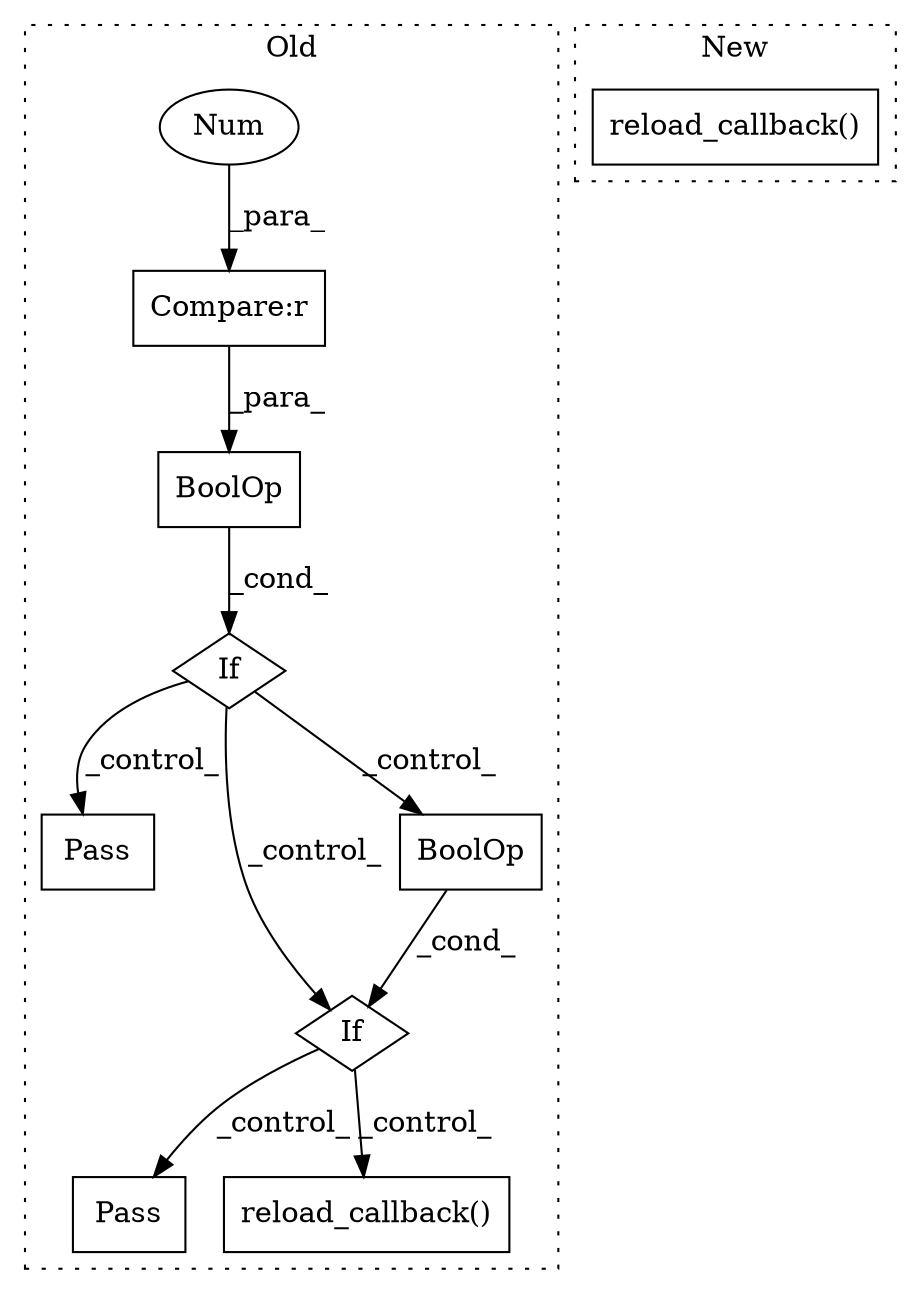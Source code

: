 digraph G {
subgraph cluster0 {
1 [label="Pass" a="62" s="2950" l="4" shape="box"];
3 [label="If" a="96" s="2884" l="3" shape="diamond"];
4 [label="Compare:r" a="40" s="2914" l="22" shape="box"];
5 [label="If" a="96" s="2968" l="0" shape="diamond"];
6 [label="Pass" a="62" s="3022" l="4" shape="box"];
7 [label="BoolOp" a="72" s="2968" l="40" shape="box"];
8 [label="reload_callback()" a="75" s="3053,3081" l="24,1" shape="box"];
9 [label="BoolOp" a="72" s="2887" l="49" shape="box"];
10 [label="Num" a="76" s="2935" l="1" shape="ellipse"];
label = "Old";
style="dotted";
}
subgraph cluster1 {
2 [label="reload_callback()" a="75" s="2818,2845" l="23,1" shape="box"];
label = "New";
style="dotted";
}
3 -> 7 [label="_control_"];
3 -> 1 [label="_control_"];
3 -> 5 [label="_control_"];
4 -> 9 [label="_para_"];
5 -> 8 [label="_control_"];
5 -> 6 [label="_control_"];
7 -> 5 [label="_cond_"];
9 -> 3 [label="_cond_"];
10 -> 4 [label="_para_"];
}